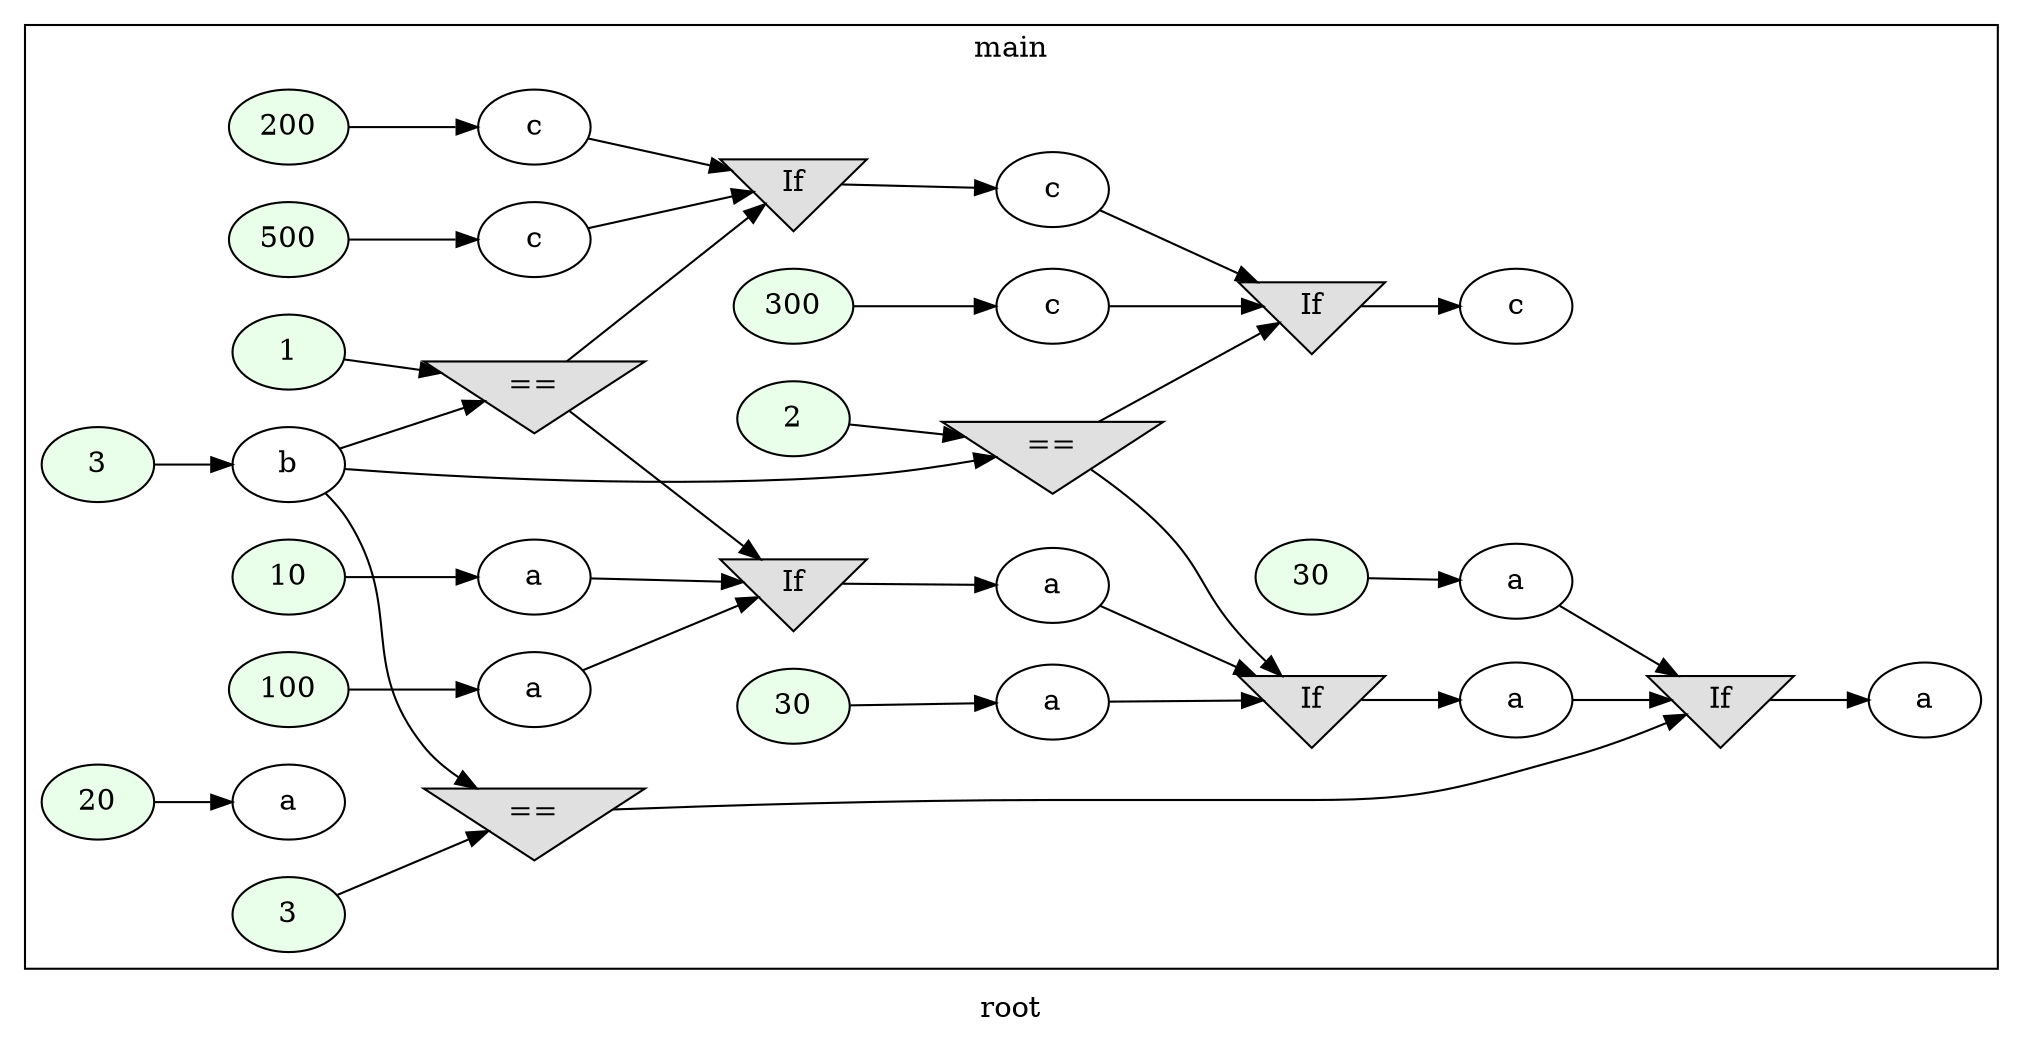 digraph G
{
rankdir=LR;
label = "root";
subgraph cluster_1 {
label = "main";
parent = "G";
startinglines = "2_2";
	node_000001 [ label = "3", style=filled, fillcolor="#E9FFE9", startinglines=5 ]
	node_000002 [ label = "b", startingline=5 ]
	node_000003 [ label = "200", style=filled, fillcolor="#E9FFE9", startinglines=6 ]
	node_000004 [ label = "c", startingline=6 ]
	node_000005 [ label = "1", style=filled, fillcolor="#E9FFE9", startinglines=8 ]
	node_000006 [ label = "==", shape=invtriangle, style=filled, fillcolor="#E0E0E0", startinglines=8 ]
	node_000007 [ label = "10", style=filled, fillcolor="#E9FFE9", startinglines=9 ]
	node_000008 [ label = "a", startingline=9 ]
	node_000009 [ label = "100", style=filled, fillcolor="#E9FFE9", startinglines=14 ]
	node_000010 [ label = "a", startingline=14 ]
	node_000011 [ label = "500", style=filled, fillcolor="#E9FFE9", startinglines=16 ]
	node_000012 [ label = "c", startingline=16 ]
	node_000013 [ label = "If", shape=invtriangle, style=filled, fillcolor="#E0E0E0", startinglines=16 ]
	node_000014 [ label = "a", startingline=16 ]
	node_000015 [ label = "If", shape=invtriangle, style=filled, fillcolor="#E0E0E0", startinglines=16 ]
	node_000016 [ label = "c", startingline=16 ]
	node_000017 [ label = "2", style=filled, fillcolor="#E9FFE9", startinglines=16 ]
	node_000018 [ label = "==", shape=invtriangle, style=filled, fillcolor="#E0E0E0", startinglines=16 ]
	node_000019 [ label = "20", style=filled, fillcolor="#E9FFE9", startinglines=11 ]
	node_000020 [ label = "a", startingline=11 ]
	node_000021 [ label = "300", style=filled, fillcolor="#E9FFE9", startinglines=12 ]
	node_000022 [ label = "c", startingline=12 ]
	node_000023 [ label = "30", style=filled, fillcolor="#E9FFE9", startinglines=13 ]
	node_000024 [ label = "a", startingline=13 ]
	node_000025 [ label = "If", shape=invtriangle, style=filled, fillcolor="#E0E0E0", startinglines=13 ]
	node_000026 [ label = "a", startingline=13 ]
	node_000027 [ label = "If", shape=invtriangle, style=filled, fillcolor="#E0E0E0", startinglines=13 ]
	node_000028 [ label = "c", startingline=13 ]
	node_000029 [ label = "3", style=filled, fillcolor="#E9FFE9", startinglines=13 ]
	node_000030 [ label = "==", shape=invtriangle, style=filled, fillcolor="#E0E0E0", startinglines=13 ]
	node_000031 [ label = "30", style=filled, fillcolor="#E9FFE9", startinglines=13 ]
	node_000032 [ label = "a", startingline=13 ]
	node_000033 [ label = "If", shape=invtriangle, style=filled, fillcolor="#E0E0E0", startinglines=13 ]
	node_000034 [ label = "a", startingline=13 ]
}
	node_000001 -> node_000002
	node_000002 -> node_000006
	node_000002 -> node_000018
	node_000002 -> node_000030
	node_000003 -> node_000004
	node_000004 -> node_000015
	node_000005 -> node_000006
	node_000006 -> node_000013
	node_000006 -> node_000015
	node_000007 -> node_000008
	node_000008 -> node_000013
	node_000009 -> node_000010
	node_000010 -> node_000013
	node_000011 -> node_000012
	node_000012 -> node_000015
	node_000013 -> node_000014
	node_000014 -> node_000025
	node_000015 -> node_000016
	node_000016 -> node_000027
	node_000017 -> node_000018
	node_000018 -> node_000025
	node_000018 -> node_000027
	node_000019 -> node_000020
	node_000021 -> node_000022
	node_000022 -> node_000027
	node_000023 -> node_000024
	node_000024 -> node_000025
	node_000025 -> node_000026
	node_000026 -> node_000033
	node_000027 -> node_000028
	node_000029 -> node_000030
	node_000030 -> node_000033
	node_000031 -> node_000032
	node_000032 -> node_000033
	node_000033 -> node_000034
}
